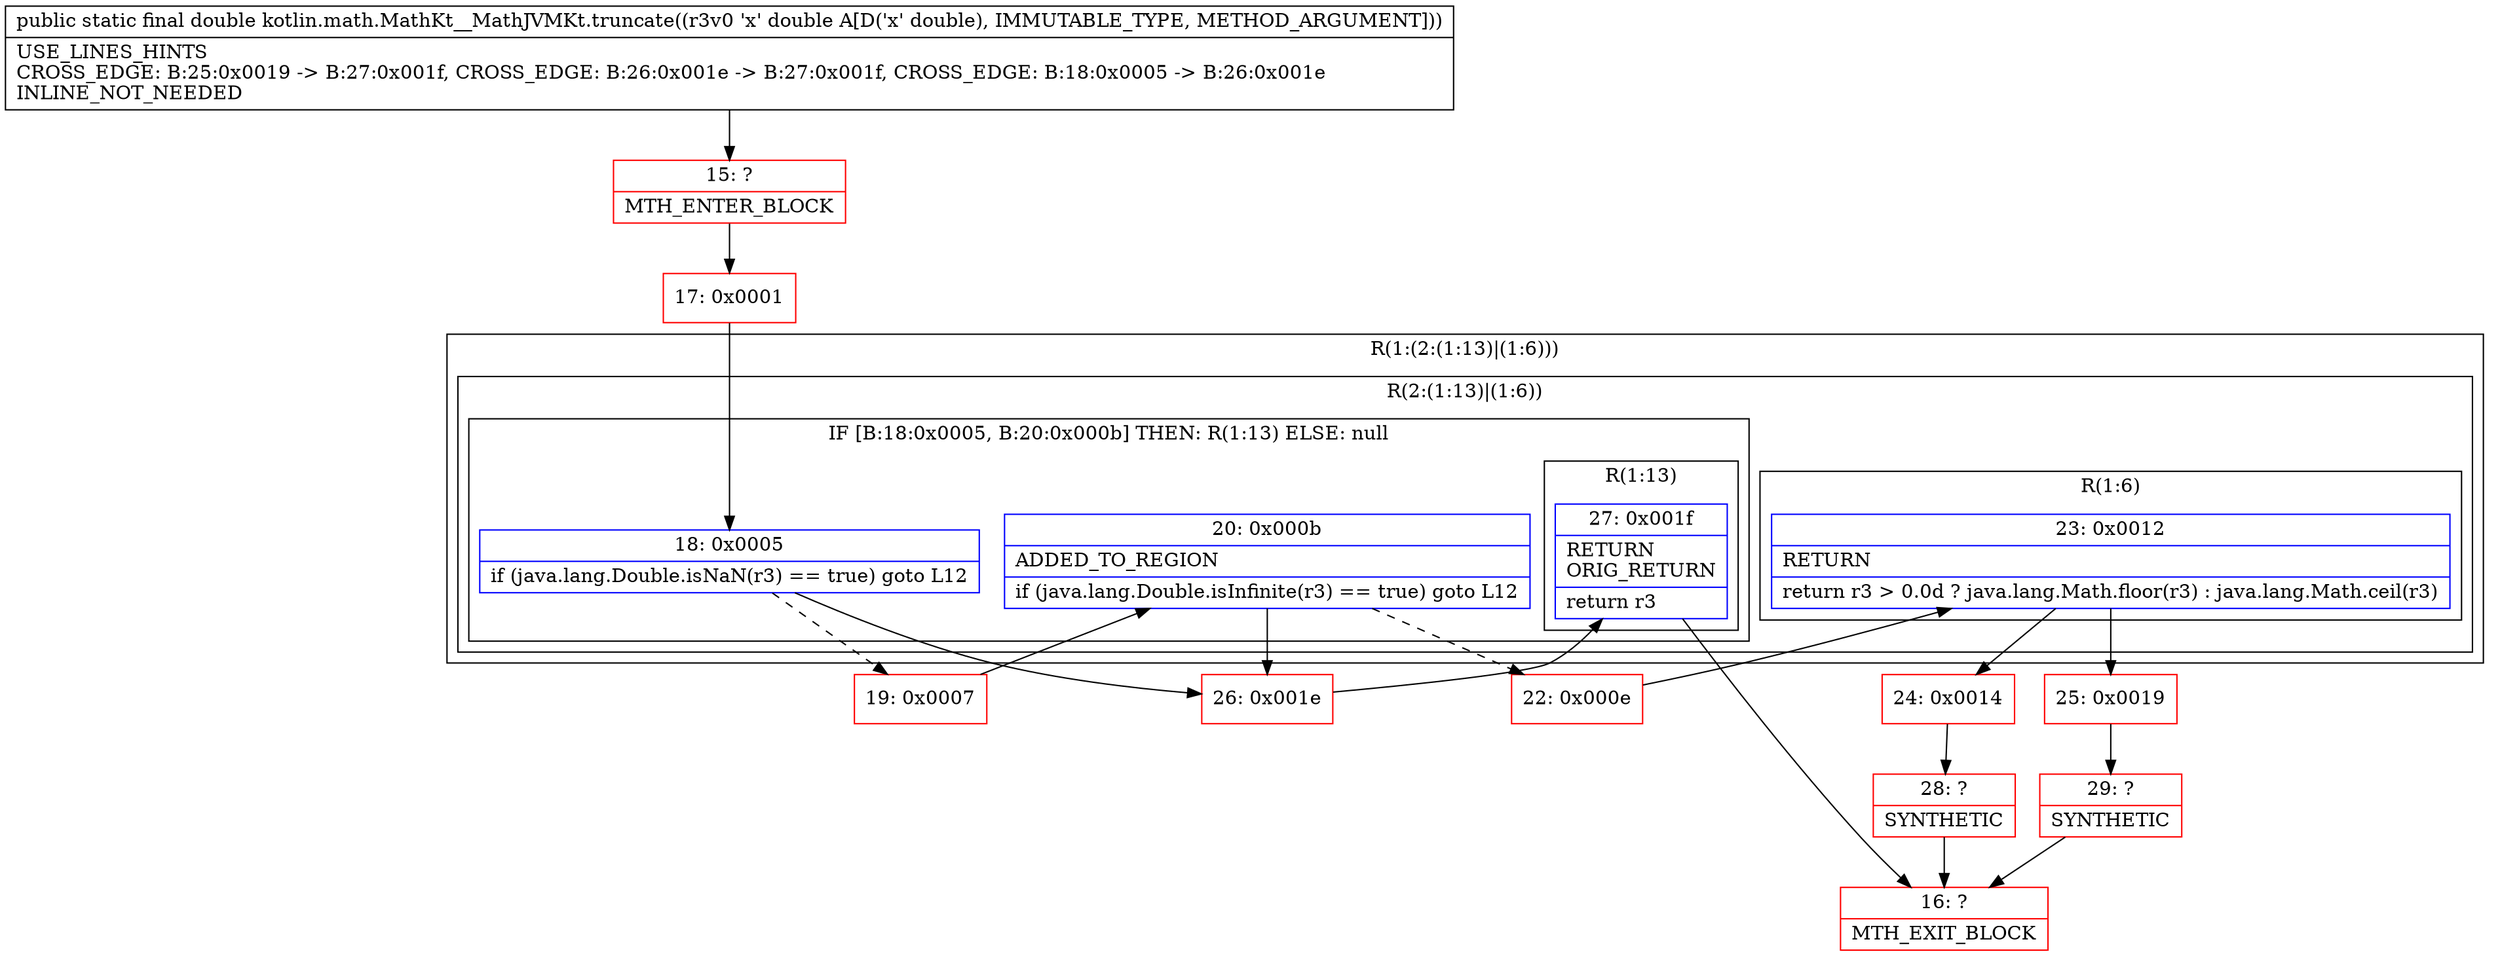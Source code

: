 digraph "CFG forkotlin.math.MathKt__MathJVMKt.truncate(D)D" {
subgraph cluster_Region_1748577532 {
label = "R(1:(2:(1:13)|(1:6)))";
node [shape=record,color=blue];
subgraph cluster_Region_1734236083 {
label = "R(2:(1:13)|(1:6))";
node [shape=record,color=blue];
subgraph cluster_IfRegion_579205223 {
label = "IF [B:18:0x0005, B:20:0x000b] THEN: R(1:13) ELSE: null";
node [shape=record,color=blue];
Node_18 [shape=record,label="{18\:\ 0x0005|if (java.lang.Double.isNaN(r3) == true) goto L12\l}"];
Node_20 [shape=record,label="{20\:\ 0x000b|ADDED_TO_REGION\l|if (java.lang.Double.isInfinite(r3) == true) goto L12\l}"];
subgraph cluster_Region_1513630679 {
label = "R(1:13)";
node [shape=record,color=blue];
Node_27 [shape=record,label="{27\:\ 0x001f|RETURN\lORIG_RETURN\l|return r3\l}"];
}
}
subgraph cluster_Region_2076684960 {
label = "R(1:6)";
node [shape=record,color=blue];
Node_23 [shape=record,label="{23\:\ 0x0012|RETURN\l|return r3 \> 0.0d ? java.lang.Math.floor(r3) : java.lang.Math.ceil(r3)\l}"];
}
}
}
Node_15 [shape=record,color=red,label="{15\:\ ?|MTH_ENTER_BLOCK\l}"];
Node_17 [shape=record,color=red,label="{17\:\ 0x0001}"];
Node_19 [shape=record,color=red,label="{19\:\ 0x0007}"];
Node_22 [shape=record,color=red,label="{22\:\ 0x000e}"];
Node_24 [shape=record,color=red,label="{24\:\ 0x0014}"];
Node_28 [shape=record,color=red,label="{28\:\ ?|SYNTHETIC\l}"];
Node_16 [shape=record,color=red,label="{16\:\ ?|MTH_EXIT_BLOCK\l}"];
Node_25 [shape=record,color=red,label="{25\:\ 0x0019}"];
Node_29 [shape=record,color=red,label="{29\:\ ?|SYNTHETIC\l}"];
Node_26 [shape=record,color=red,label="{26\:\ 0x001e}"];
MethodNode[shape=record,label="{public static final double kotlin.math.MathKt__MathJVMKt.truncate((r3v0 'x' double A[D('x' double), IMMUTABLE_TYPE, METHOD_ARGUMENT]))  | USE_LINES_HINTS\lCROSS_EDGE: B:25:0x0019 \-\> B:27:0x001f, CROSS_EDGE: B:26:0x001e \-\> B:27:0x001f, CROSS_EDGE: B:18:0x0005 \-\> B:26:0x001e\lINLINE_NOT_NEEDED\l}"];
MethodNode -> Node_15;Node_18 -> Node_19[style=dashed];
Node_18 -> Node_26;
Node_20 -> Node_22[style=dashed];
Node_20 -> Node_26;
Node_27 -> Node_16;
Node_23 -> Node_24;
Node_23 -> Node_25;
Node_15 -> Node_17;
Node_17 -> Node_18;
Node_19 -> Node_20;
Node_22 -> Node_23;
Node_24 -> Node_28;
Node_28 -> Node_16;
Node_25 -> Node_29;
Node_29 -> Node_16;
Node_26 -> Node_27;
}

